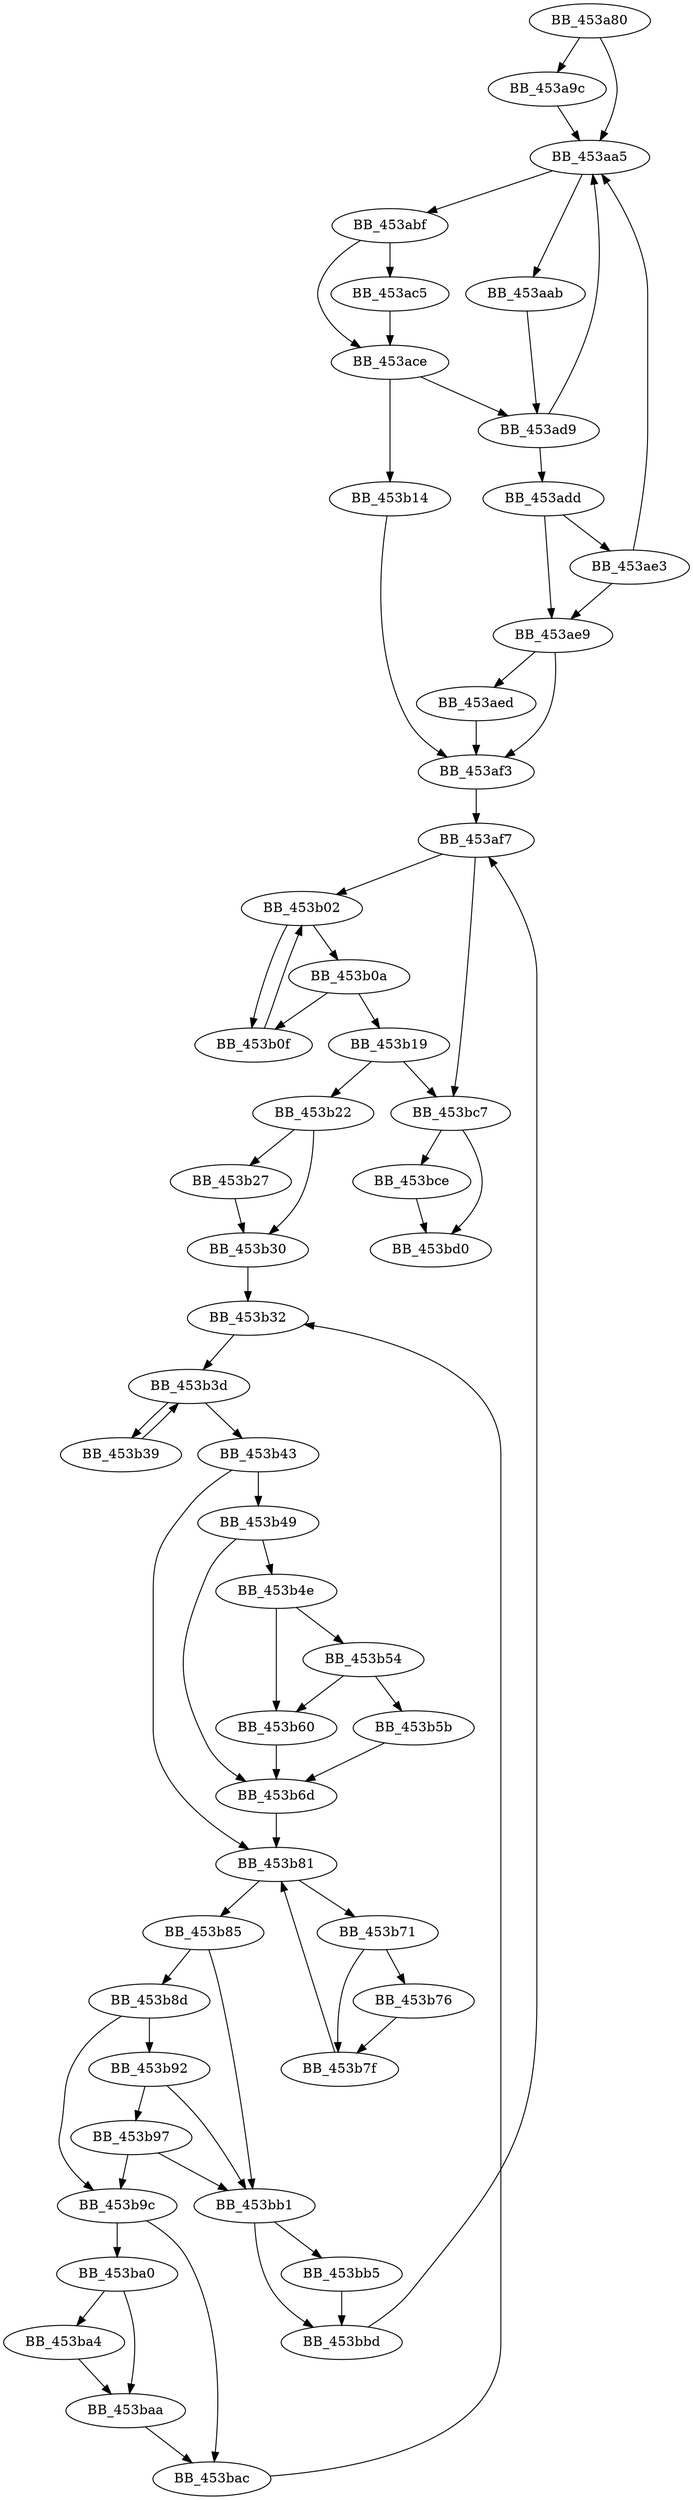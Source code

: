 DiGraph sub_453A80{
BB_453a80->BB_453a9c
BB_453a80->BB_453aa5
BB_453a9c->BB_453aa5
BB_453aa5->BB_453aab
BB_453aa5->BB_453abf
BB_453aab->BB_453ad9
BB_453abf->BB_453ac5
BB_453abf->BB_453ace
BB_453ac5->BB_453ace
BB_453ace->BB_453ad9
BB_453ace->BB_453b14
BB_453ad9->BB_453aa5
BB_453ad9->BB_453add
BB_453add->BB_453ae3
BB_453add->BB_453ae9
BB_453ae3->BB_453aa5
BB_453ae3->BB_453ae9
BB_453ae9->BB_453aed
BB_453ae9->BB_453af3
BB_453aed->BB_453af3
BB_453af3->BB_453af7
BB_453af7->BB_453b02
BB_453af7->BB_453bc7
BB_453b02->BB_453b0a
BB_453b02->BB_453b0f
BB_453b0a->BB_453b0f
BB_453b0a->BB_453b19
BB_453b0f->BB_453b02
BB_453b14->BB_453af3
BB_453b19->BB_453b22
BB_453b19->BB_453bc7
BB_453b22->BB_453b27
BB_453b22->BB_453b30
BB_453b27->BB_453b30
BB_453b30->BB_453b32
BB_453b32->BB_453b3d
BB_453b39->BB_453b3d
BB_453b3d->BB_453b39
BB_453b3d->BB_453b43
BB_453b43->BB_453b49
BB_453b43->BB_453b81
BB_453b49->BB_453b4e
BB_453b49->BB_453b6d
BB_453b4e->BB_453b54
BB_453b4e->BB_453b60
BB_453b54->BB_453b5b
BB_453b54->BB_453b60
BB_453b5b->BB_453b6d
BB_453b60->BB_453b6d
BB_453b6d->BB_453b81
BB_453b71->BB_453b76
BB_453b71->BB_453b7f
BB_453b76->BB_453b7f
BB_453b7f->BB_453b81
BB_453b81->BB_453b71
BB_453b81->BB_453b85
BB_453b85->BB_453b8d
BB_453b85->BB_453bb1
BB_453b8d->BB_453b92
BB_453b8d->BB_453b9c
BB_453b92->BB_453b97
BB_453b92->BB_453bb1
BB_453b97->BB_453b9c
BB_453b97->BB_453bb1
BB_453b9c->BB_453ba0
BB_453b9c->BB_453bac
BB_453ba0->BB_453ba4
BB_453ba0->BB_453baa
BB_453ba4->BB_453baa
BB_453baa->BB_453bac
BB_453bac->BB_453b32
BB_453bb1->BB_453bb5
BB_453bb1->BB_453bbd
BB_453bb5->BB_453bbd
BB_453bbd->BB_453af7
BB_453bc7->BB_453bce
BB_453bc7->BB_453bd0
BB_453bce->BB_453bd0
}
